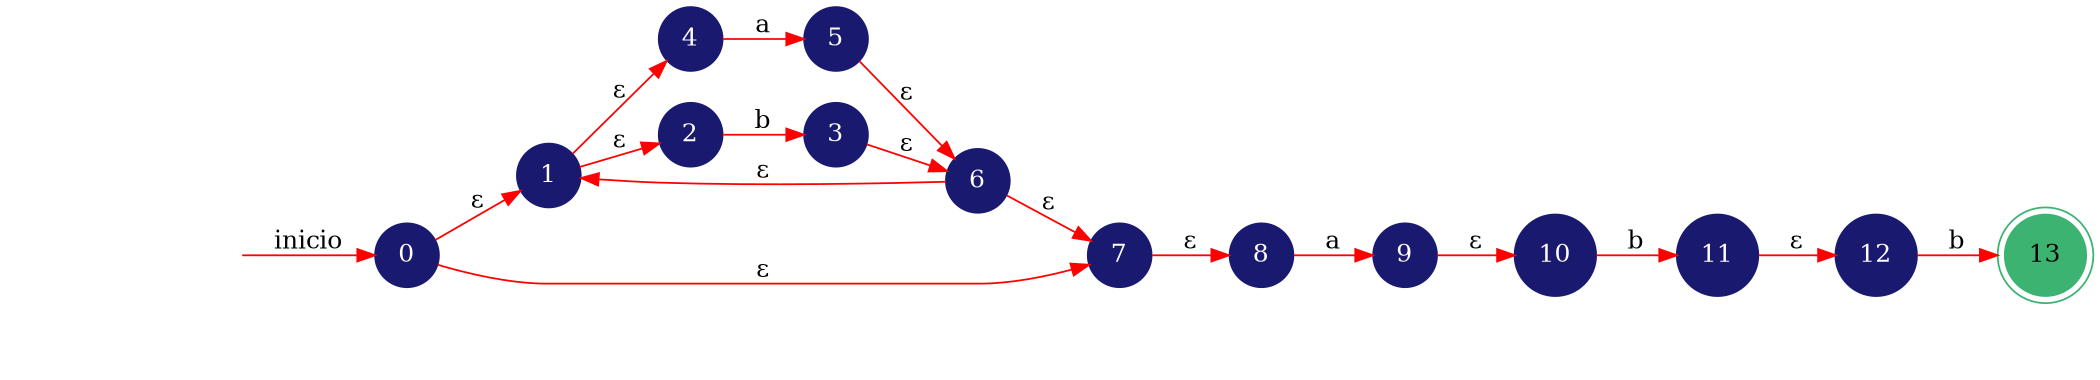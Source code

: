 digraph automata_finito {
	rankdir=LR;
	size="14,5"
	node [shape=doublecircle, style = filled,color = mediumseagreen]; 13;
	node [shape=circle];
	node [color=midnightblue,fontcolor=white];
	edge [color=red];
	 secret_node [style=invis];
	secret_node -> 0 [label="inicio"];
	0 -> 1 [label="ε"];
	0 -> 7 [label="ε"];
	1 -> 4 [label="ε"];
	1 -> 2 [label="ε"];
	2 -> 3 [label="b"];
	3 -> 6 [label="ε"];
	4 -> 5 [label="a"];
	5 -> 6 [label="ε"];
	6 -> 1 [label="ε"];
	6 -> 7 [label="ε"];
	7 -> 8 [label="ε"];
	8 -> 9 [label="a"];
	9 -> 10 [label="ε"];
	10 -> 11 [label="b"];
	11 -> 12 [label="ε"];
	12 -> 13 [label="b"];
}